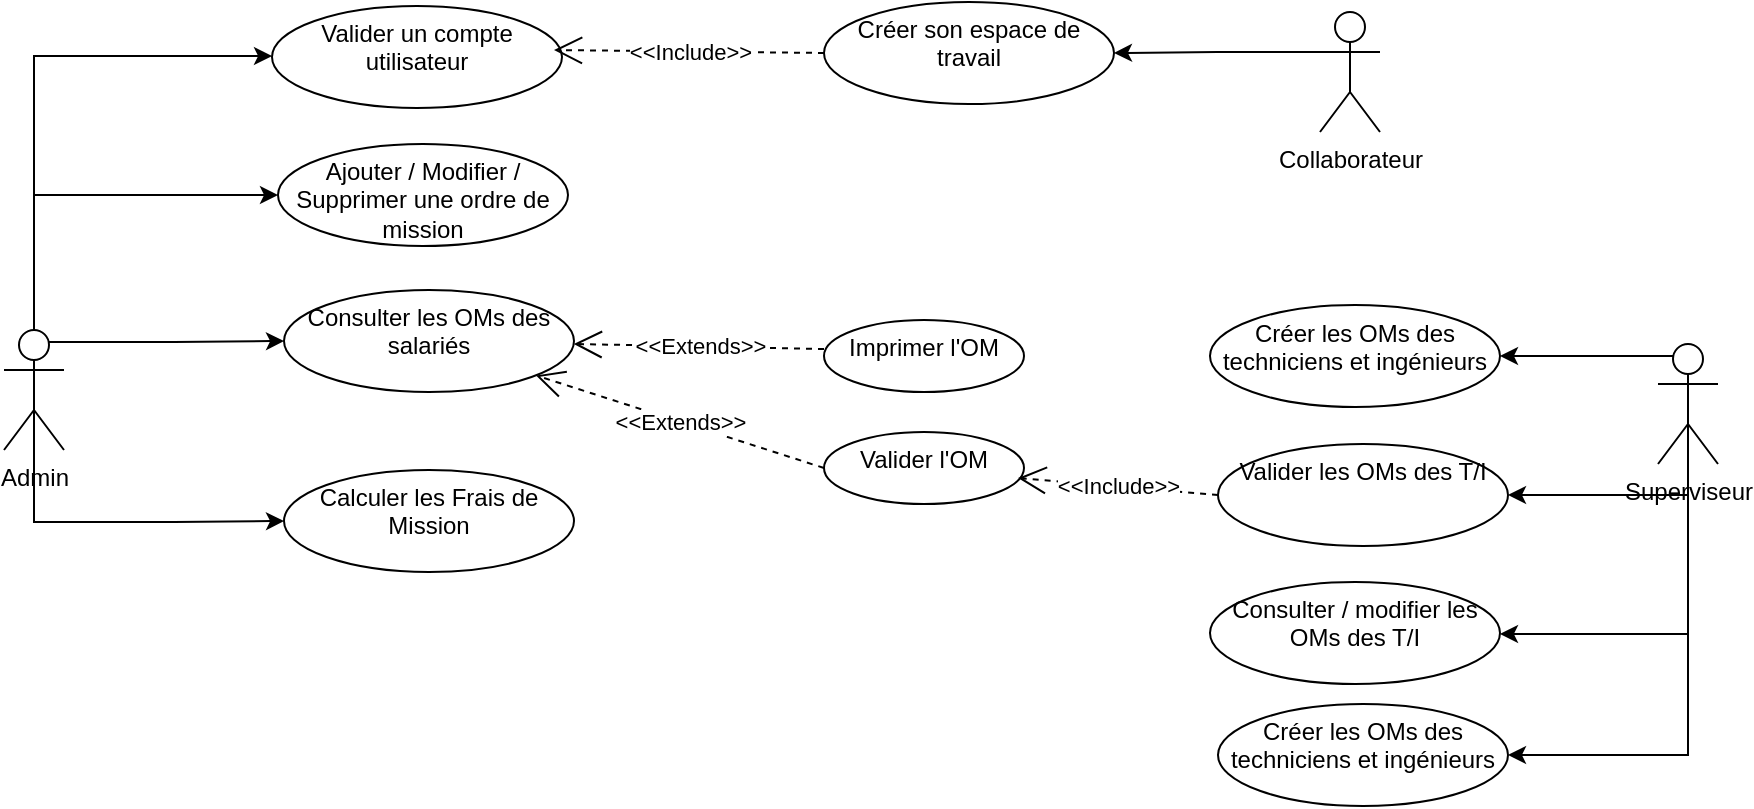 <mxfile version="24.0.7" type="github">
  <diagram name="Page-1" id="bqoknefWxygjBXmzC5J1">
    <mxGraphModel dx="1434" dy="628" grid="0" gridSize="10" guides="1" tooltips="1" connect="1" arrows="1" fold="1" page="0" pageScale="1" pageWidth="850" pageHeight="1100" math="0" shadow="0">
      <root>
        <mxCell id="0" />
        <mxCell id="1" parent="0" />
        <mxCell id="aXAPJrn92n8_OqXVa3Bo-5" value="" style="edgeStyle=orthogonalEdgeStyle;rounded=0;orthogonalLoop=1;jettySize=auto;html=1;" edge="1" parent="1" source="aXAPJrn92n8_OqXVa3Bo-2" target="aXAPJrn92n8_OqXVa3Bo-4">
          <mxGeometry relative="1" as="geometry">
            <Array as="points">
              <mxPoint x="-227" y="117" />
            </Array>
          </mxGeometry>
        </mxCell>
        <mxCell id="aXAPJrn92n8_OqXVa3Bo-28" style="edgeStyle=orthogonalEdgeStyle;rounded=0;orthogonalLoop=1;jettySize=auto;html=1;exitX=0;exitY=0.333;exitDx=0;exitDy=0;exitPerimeter=0;" edge="1" parent="1" source="aXAPJrn92n8_OqXVa3Bo-3" target="aXAPJrn92n8_OqXVa3Bo-29">
          <mxGeometry relative="1" as="geometry">
            <mxPoint x="299.508" y="116" as="targetPoint" />
          </mxGeometry>
        </mxCell>
        <mxCell id="aXAPJrn92n8_OqXVa3Bo-3" value="Collaborateur&lt;div&gt;&lt;br&gt;&lt;/div&gt;" style="shape=umlActor;verticalLabelPosition=bottom;verticalAlign=top;html=1;outlineConnect=0;" vertex="1" parent="1">
          <mxGeometry x="416" y="95" width="30" height="60" as="geometry" />
        </mxCell>
        <mxCell id="aXAPJrn92n8_OqXVa3Bo-4" value="Valider un compte utilisateur" style="ellipse;whiteSpace=wrap;html=1;verticalAlign=top;" vertex="1" parent="1">
          <mxGeometry x="-108" y="92" width="145" height="51" as="geometry" />
        </mxCell>
        <mxCell id="aXAPJrn92n8_OqXVa3Bo-13" style="edgeStyle=orthogonalEdgeStyle;rounded=0;orthogonalLoop=1;jettySize=auto;html=1;exitX=0.75;exitY=0.1;exitDx=0;exitDy=0;exitPerimeter=0;entryX=0;entryY=0.5;entryDx=0;entryDy=0;" edge="1" parent="1" source="aXAPJrn92n8_OqXVa3Bo-2" target="aXAPJrn92n8_OqXVa3Bo-14">
          <mxGeometry relative="1" as="geometry">
            <mxPoint x="-114.492" y="260" as="targetPoint" />
            <Array as="points">
              <mxPoint x="-227" y="260" />
              <mxPoint x="-227" y="187" />
            </Array>
          </mxGeometry>
        </mxCell>
        <mxCell id="aXAPJrn92n8_OqXVa3Bo-15" style="edgeStyle=orthogonalEdgeStyle;rounded=0;orthogonalLoop=1;jettySize=auto;html=1;exitX=0.75;exitY=0.1;exitDx=0;exitDy=0;exitPerimeter=0;entryX=0;entryY=0.5;entryDx=0;entryDy=0;" edge="1" parent="1" source="aXAPJrn92n8_OqXVa3Bo-2" target="aXAPJrn92n8_OqXVa3Bo-16">
          <mxGeometry relative="1" as="geometry">
            <mxPoint x="-109" y="260" as="targetPoint" />
          </mxGeometry>
        </mxCell>
        <mxCell id="aXAPJrn92n8_OqXVa3Bo-21" style="edgeStyle=orthogonalEdgeStyle;rounded=0;orthogonalLoop=1;jettySize=auto;html=1;exitX=0.5;exitY=0.5;exitDx=0;exitDy=0;exitPerimeter=0;entryX=0;entryY=0.5;entryDx=0;entryDy=0;" edge="1" parent="1" source="aXAPJrn92n8_OqXVa3Bo-2" target="aXAPJrn92n8_OqXVa3Bo-20">
          <mxGeometry relative="1" as="geometry">
            <Array as="points">
              <mxPoint x="-227" y="350" />
              <mxPoint x="-157" y="350" />
            </Array>
          </mxGeometry>
        </mxCell>
        <object label="Admin&lt;div&gt;&lt;br&gt;&lt;/div&gt;" Admin="" id="aXAPJrn92n8_OqXVa3Bo-2">
          <mxCell style="shape=umlActor;verticalLabelPosition=bottom;verticalAlign=top;html=1;outlineConnect=0;direction=east;rotation=0;" vertex="1" parent="1">
            <mxGeometry x="-242" y="254" width="30" height="60" as="geometry" />
          </mxCell>
        </object>
        <mxCell id="aXAPJrn92n8_OqXVa3Bo-35" style="edgeStyle=orthogonalEdgeStyle;rounded=0;orthogonalLoop=1;jettySize=auto;html=1;exitX=0.25;exitY=0.1;exitDx=0;exitDy=0;exitPerimeter=0;" edge="1" parent="1" source="aXAPJrn92n8_OqXVa3Bo-8">
          <mxGeometry relative="1" as="geometry">
            <mxPoint x="506" y="267" as="targetPoint" />
          </mxGeometry>
        </mxCell>
        <mxCell id="aXAPJrn92n8_OqXVa3Bo-37" style="edgeStyle=orthogonalEdgeStyle;rounded=0;orthogonalLoop=1;jettySize=auto;html=1;exitX=0;exitY=0.333;exitDx=0;exitDy=0;exitPerimeter=0;" edge="1" parent="1" source="aXAPJrn92n8_OqXVa3Bo-8" target="aXAPJrn92n8_OqXVa3Bo-33">
          <mxGeometry relative="1" as="geometry">
            <Array as="points">
              <mxPoint x="600" y="281" />
              <mxPoint x="600" y="406" />
            </Array>
          </mxGeometry>
        </mxCell>
        <mxCell id="aXAPJrn92n8_OqXVa3Bo-38" style="edgeStyle=orthogonalEdgeStyle;rounded=0;orthogonalLoop=1;jettySize=auto;html=1;exitX=0.5;exitY=0.5;exitDx=0;exitDy=0;exitPerimeter=0;entryX=1;entryY=0.5;entryDx=0;entryDy=0;" edge="1" parent="1" source="aXAPJrn92n8_OqXVa3Bo-8" target="aXAPJrn92n8_OqXVa3Bo-34">
          <mxGeometry relative="1" as="geometry">
            <Array as="points">
              <mxPoint x="600" y="467" />
            </Array>
          </mxGeometry>
        </mxCell>
        <mxCell id="aXAPJrn92n8_OqXVa3Bo-43" style="edgeStyle=orthogonalEdgeStyle;rounded=0;orthogonalLoop=1;jettySize=auto;html=1;exitX=0.5;exitY=0.5;exitDx=0;exitDy=0;exitPerimeter=0;entryX=1;entryY=0.5;entryDx=0;entryDy=0;" edge="1" parent="1" source="aXAPJrn92n8_OqXVa3Bo-8" target="aXAPJrn92n8_OqXVa3Bo-42">
          <mxGeometry relative="1" as="geometry">
            <Array as="points">
              <mxPoint x="600" y="337" />
            </Array>
          </mxGeometry>
        </mxCell>
        <mxCell id="aXAPJrn92n8_OqXVa3Bo-8" value="Superviseur&lt;div&gt;&lt;br&gt;&lt;/div&gt;" style="shape=umlActor;verticalLabelPosition=bottom;verticalAlign=top;html=1;outlineConnect=0;" vertex="1" parent="1">
          <mxGeometry x="585" y="261" width="30" height="60" as="geometry" />
        </mxCell>
        <mxCell id="aXAPJrn92n8_OqXVa3Bo-14" value="Ajouter / Modifier / Supprimer une ordre de mission&lt;div&gt;&lt;br&gt;&lt;/div&gt;" style="ellipse;whiteSpace=wrap;html=1;verticalAlign=top;" vertex="1" parent="1">
          <mxGeometry x="-105" y="161" width="145" height="51" as="geometry" />
        </mxCell>
        <mxCell id="aXAPJrn92n8_OqXVa3Bo-16" value="&lt;div&gt;Consulter les OMs des salariés&lt;/div&gt;" style="ellipse;whiteSpace=wrap;html=1;verticalAlign=top;" vertex="1" parent="1">
          <mxGeometry x="-102" y="234" width="145" height="51" as="geometry" />
        </mxCell>
        <mxCell id="aXAPJrn92n8_OqXVa3Bo-20" value="Calculer les Frais de Mission" style="ellipse;whiteSpace=wrap;html=1;verticalAlign=top;" vertex="1" parent="1">
          <mxGeometry x="-102" y="324" width="145" height="51" as="geometry" />
        </mxCell>
        <mxCell id="aXAPJrn92n8_OqXVa3Bo-25" value="&amp;lt;&amp;lt;Extends&amp;gt;&amp;gt;" style="endArrow=open;endSize=12;dashed=1;html=1;rounded=0;exitX=0;exitY=0.403;exitDx=0;exitDy=0;exitPerimeter=0;" edge="1" parent="1" source="aXAPJrn92n8_OqXVa3Bo-27" target="aXAPJrn92n8_OqXVa3Bo-16">
          <mxGeometry width="160" relative="1" as="geometry">
            <mxPoint x="160" y="262" as="sourcePoint" />
            <mxPoint x="373" y="279" as="targetPoint" />
          </mxGeometry>
        </mxCell>
        <mxCell id="aXAPJrn92n8_OqXVa3Bo-27" value="Imprimer l&#39;OM" style="ellipse;whiteSpace=wrap;html=1;verticalAlign=top;" vertex="1" parent="1">
          <mxGeometry x="168" y="249" width="100" height="36" as="geometry" />
        </mxCell>
        <mxCell id="aXAPJrn92n8_OqXVa3Bo-29" value="Créer son espace de travail" style="ellipse;whiteSpace=wrap;html=1;verticalAlign=top;" vertex="1" parent="1">
          <mxGeometry x="168" y="90" width="145" height="51" as="geometry" />
        </mxCell>
        <mxCell id="aXAPJrn92n8_OqXVa3Bo-31" value="&amp;lt;&amp;lt;Include&amp;gt;&amp;gt;" style="endArrow=open;endSize=12;dashed=1;html=1;rounded=0;exitX=0;exitY=0.5;exitDx=0;exitDy=0;" edge="1" parent="1" source="aXAPJrn92n8_OqXVa3Bo-29">
          <mxGeometry width="160" relative="1" as="geometry">
            <mxPoint x="167" y="117" as="sourcePoint" />
            <mxPoint x="33" y="114" as="targetPoint" />
          </mxGeometry>
        </mxCell>
        <mxCell id="aXAPJrn92n8_OqXVa3Bo-32" value="Créer les OMs des techniciens et ingénieurs&lt;div&gt;&lt;br&gt;&lt;/div&gt;" style="ellipse;whiteSpace=wrap;html=1;verticalAlign=top;" vertex="1" parent="1">
          <mxGeometry x="361" y="241.5" width="145" height="51" as="geometry" />
        </mxCell>
        <mxCell id="aXAPJrn92n8_OqXVa3Bo-33" value="&lt;div&gt;Consulter / modifier les OMs des T/I&lt;/div&gt;" style="ellipse;whiteSpace=wrap;html=1;verticalAlign=top;" vertex="1" parent="1">
          <mxGeometry x="361" y="380" width="145" height="51" as="geometry" />
        </mxCell>
        <mxCell id="aXAPJrn92n8_OqXVa3Bo-34" value="Créer les OMs des techniciens et ingénieurs&lt;div&gt;&lt;br&gt;&lt;/div&gt;" style="ellipse;whiteSpace=wrap;html=1;verticalAlign=top;" vertex="1" parent="1">
          <mxGeometry x="365" y="441" width="145" height="51" as="geometry" />
        </mxCell>
        <mxCell id="aXAPJrn92n8_OqXVa3Bo-40" value="Valider l&#39;OM" style="ellipse;whiteSpace=wrap;html=1;verticalAlign=top;" vertex="1" parent="1">
          <mxGeometry x="168" y="305" width="100" height="36" as="geometry" />
        </mxCell>
        <mxCell id="aXAPJrn92n8_OqXVa3Bo-41" value="&amp;lt;&amp;lt;Extends&amp;gt;&amp;gt;" style="endArrow=open;endSize=12;dashed=1;html=1;rounded=0;exitX=0;exitY=0.5;exitDx=0;exitDy=0;" edge="1" parent="1" source="aXAPJrn92n8_OqXVa3Bo-40" target="aXAPJrn92n8_OqXVa3Bo-16">
          <mxGeometry width="160" relative="1" as="geometry">
            <mxPoint x="178" y="274" as="sourcePoint" />
            <mxPoint x="53" y="271" as="targetPoint" />
          </mxGeometry>
        </mxCell>
        <mxCell id="aXAPJrn92n8_OqXVa3Bo-42" value="&lt;div&gt;Valider les OMs des T/I&lt;br&gt;&lt;/div&gt;" style="ellipse;whiteSpace=wrap;html=1;verticalAlign=top;" vertex="1" parent="1">
          <mxGeometry x="365" y="311" width="145" height="51" as="geometry" />
        </mxCell>
        <mxCell id="aXAPJrn92n8_OqXVa3Bo-44" value="&amp;lt;&amp;lt;Include&amp;gt;&amp;gt;" style="endArrow=open;endSize=12;dashed=1;html=1;rounded=0;exitX=0;exitY=0.5;exitDx=0;exitDy=0;entryX=0.97;entryY=0.639;entryDx=0;entryDy=0;entryPerimeter=0;" edge="1" parent="1" source="aXAPJrn92n8_OqXVa3Bo-42" target="aXAPJrn92n8_OqXVa3Bo-40">
          <mxGeometry width="160" relative="1" as="geometry">
            <mxPoint x="403" y="326" as="sourcePoint" />
            <mxPoint x="268" y="324" as="targetPoint" />
          </mxGeometry>
        </mxCell>
      </root>
    </mxGraphModel>
  </diagram>
</mxfile>
